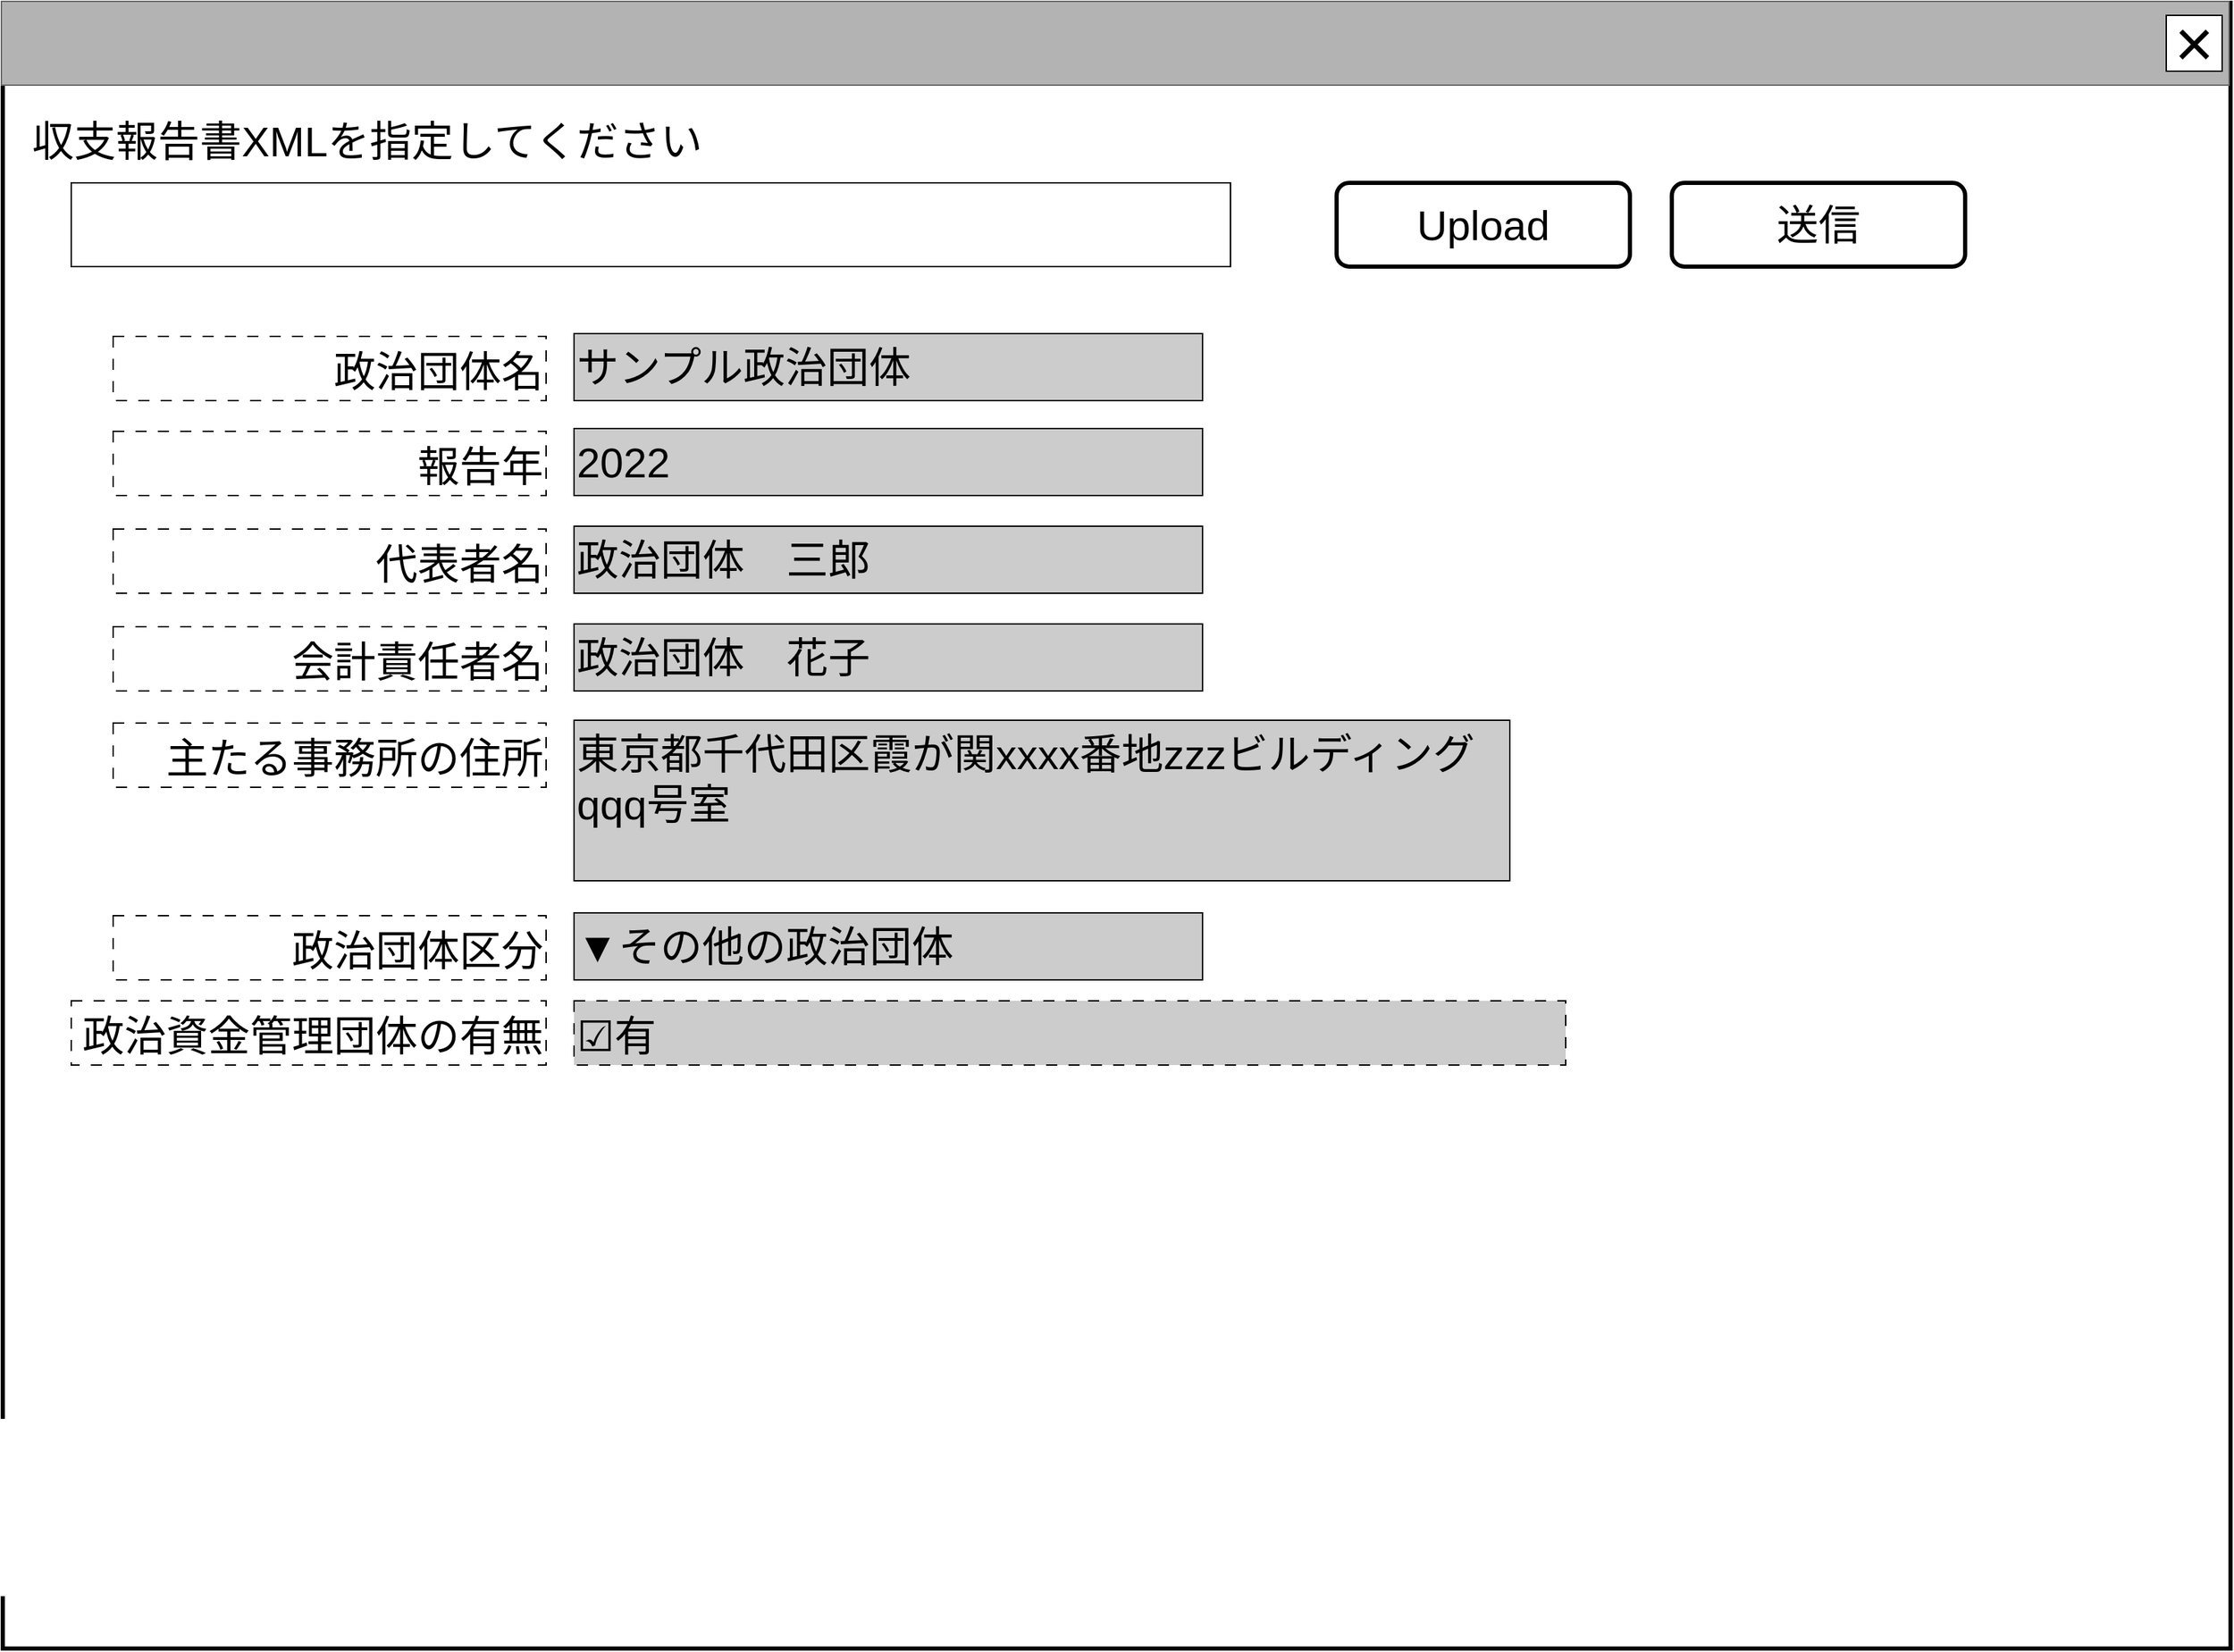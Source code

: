 <mxfile version="23.0.2" type="device">
  <diagram name="ページ1" id="LE8fIzdrHe0wcv1LTvfw">
    <mxGraphModel dx="1700" dy="1004" grid="1" gridSize="10" guides="1" tooltips="1" connect="1" arrows="1" fold="1" page="1" pageScale="1" pageWidth="1600" pageHeight="1200" math="0" shadow="0">
      <root>
        <mxCell id="0" />
        <mxCell id="cFaB45KztUIKXS-_cTrr-4" value="背景" style="locked=1;" parent="0" visible="0" />
        <mxCell id="cFaB45KztUIKXS-_cTrr-5" value="" style="rounded=0;whiteSpace=wrap;html=1;strokeWidth=3;" parent="cFaB45KztUIKXS-_cTrr-4" vertex="1">
          <mxGeometry x="1" y="1" width="1595" height="1180" as="geometry" />
        </mxCell>
        <mxCell id="cFaB45KztUIKXS-_cTrr-6" value="" style="rounded=0;whiteSpace=wrap;html=1;fillColor=#B3B3B3;fontColor=#333333;strokeColor=#666666;" parent="cFaB45KztUIKXS-_cTrr-4" vertex="1">
          <mxGeometry width="1595" height="60" as="geometry" />
        </mxCell>
        <mxCell id="cFaB45KztUIKXS-_cTrr-7" value="&lt;font style=&quot;font-size: 48px;&quot;&gt;×&lt;/font&gt;" style="rounded=0;whiteSpace=wrap;html=1;" parent="cFaB45KztUIKXS-_cTrr-4" vertex="1">
          <mxGeometry x="1550" y="10" width="40" height="40" as="geometry" />
        </mxCell>
        <mxCell id="cFaB45KztUIKXS-_cTrr-8" value="" style="rounded=0;whiteSpace=wrap;html=1;" parent="cFaB45KztUIKXS-_cTrr-4" vertex="1">
          <mxGeometry x="830" y="670" width="120" height="60" as="geometry" />
        </mxCell>
        <mxCell id="cFaB45KztUIKXS-_cTrr-9" value="ウインドウ" style="locked=1;" parent="0" />
        <mxCell id="cFaB45KztUIKXS-_cTrr-10" value="" style="rounded=0;whiteSpace=wrap;html=1;strokeWidth=3;" parent="cFaB45KztUIKXS-_cTrr-9" vertex="1">
          <mxGeometry x="1" y="1" width="1595" height="1179" as="geometry" />
        </mxCell>
        <mxCell id="cFaB45KztUIKXS-_cTrr-11" value="" style="rounded=0;whiteSpace=wrap;html=1;fillColor=#B3B3B3;fontColor=#333333;strokeColor=#666666;" parent="cFaB45KztUIKXS-_cTrr-9" vertex="1">
          <mxGeometry width="1595" height="60" as="geometry" />
        </mxCell>
        <mxCell id="cFaB45KztUIKXS-_cTrr-12" value="&lt;font style=&quot;font-size: 48px;&quot;&gt;×&lt;/font&gt;" style="rounded=0;whiteSpace=wrap;html=1;" parent="cFaB45KztUIKXS-_cTrr-9" vertex="1">
          <mxGeometry x="1550" y="10" width="40" height="40" as="geometry" />
        </mxCell>
        <mxCell id="cFaB45KztUIKXS-_cTrr-14" value="名称未設定レイヤ" style="" parent="0" />
        <mxCell id="-aRjbIlAvJyihVMSlcDC-142" value="&lt;span style=&quot;font-size: 30px;&quot;&gt;Upload&lt;/span&gt;" style="rounded=1;whiteSpace=wrap;html=1;fillColor=#FFFFFF;strokeWidth=3;" parent="cFaB45KztUIKXS-_cTrr-14" vertex="1">
          <mxGeometry x="956" y="130" width="210" height="60" as="geometry" />
        </mxCell>
        <mxCell id="XEzsyxBTXAWv2MW_PeDP-0" value="&lt;span style=&quot;font-size: 30px;&quot;&gt;収支報告書XMLを指定してください&lt;/span&gt;" style="text;html=1;strokeColor=none;fillColor=none;align=left;verticalAlign=middle;whiteSpace=wrap;rounded=0;" parent="cFaB45KztUIKXS-_cTrr-14" vertex="1">
          <mxGeometry x="20" y="80" width="570" height="40" as="geometry" />
        </mxCell>
        <mxCell id="XEzsyxBTXAWv2MW_PeDP-2" value="" style="rounded=0;whiteSpace=wrap;html=1;" parent="cFaB45KztUIKXS-_cTrr-14" vertex="1">
          <mxGeometry x="50" y="130" width="830" height="60" as="geometry" />
        </mxCell>
        <mxCell id="f6X1oh0iCQBrm1oztUXl-0" value="&lt;span style=&quot;font-size: 30px;&quot;&gt;送信&lt;/span&gt;" style="rounded=1;whiteSpace=wrap;html=1;fillColor=#FFFFFF;strokeWidth=3;" parent="cFaB45KztUIKXS-_cTrr-14" vertex="1">
          <mxGeometry x="1196" y="130" width="210" height="60" as="geometry" />
        </mxCell>
        <mxCell id="f6X1oh0iCQBrm1oztUXl-1" value="&lt;span style=&quot;font-size: 30px;&quot;&gt;政治団体名&lt;/span&gt;" style="rounded=0;whiteSpace=wrap;html=1;align=right;dashed=1;dashPattern=8 8;verticalAlign=bottom;" parent="cFaB45KztUIKXS-_cTrr-14" vertex="1">
          <mxGeometry x="80" y="240" width="310" height="46" as="geometry" />
        </mxCell>
        <mxCell id="f6X1oh0iCQBrm1oztUXl-2" value="&lt;font style=&quot;font-size: 30px;&quot;&gt;サンプル政治団体&lt;/font&gt;" style="rounded=0;whiteSpace=wrap;html=1;align=left;fillColor=#CCCCCC;" parent="cFaB45KztUIKXS-_cTrr-14" vertex="1">
          <mxGeometry x="410" y="238" width="450" height="48" as="geometry" />
        </mxCell>
        <mxCell id="f6X1oh0iCQBrm1oztUXl-3" value="&lt;span style=&quot;font-size: 30px;&quot;&gt;報告年&lt;/span&gt;" style="rounded=0;whiteSpace=wrap;html=1;align=right;dashed=1;dashPattern=8 8;verticalAlign=bottom;" parent="cFaB45KztUIKXS-_cTrr-14" vertex="1">
          <mxGeometry x="80" y="308" width="310" height="46" as="geometry" />
        </mxCell>
        <mxCell id="f6X1oh0iCQBrm1oztUXl-4" value="&lt;font style=&quot;font-size: 30px;&quot;&gt;2022&lt;/font&gt;" style="rounded=0;whiteSpace=wrap;html=1;align=left;fillColor=#CCCCCC;" parent="cFaB45KztUIKXS-_cTrr-14" vertex="1">
          <mxGeometry x="410" y="306" width="450" height="48" as="geometry" />
        </mxCell>
        <mxCell id="f6X1oh0iCQBrm1oztUXl-5" value="&lt;span style=&quot;font-size: 30px;&quot;&gt;代表者名&lt;/span&gt;" style="rounded=0;whiteSpace=wrap;html=1;align=right;dashed=1;dashPattern=8 8;verticalAlign=bottom;" parent="cFaB45KztUIKXS-_cTrr-14" vertex="1">
          <mxGeometry x="80" y="378" width="310" height="46" as="geometry" />
        </mxCell>
        <mxCell id="f6X1oh0iCQBrm1oztUXl-6" value="&lt;font style=&quot;font-size: 30px;&quot;&gt;政治団体　三郎&lt;/font&gt;" style="rounded=0;whiteSpace=wrap;html=1;align=left;fillColor=#CCCCCC;" parent="cFaB45KztUIKXS-_cTrr-14" vertex="1">
          <mxGeometry x="410" y="376" width="450" height="48" as="geometry" />
        </mxCell>
        <mxCell id="f6X1oh0iCQBrm1oztUXl-7" value="&lt;span style=&quot;font-size: 30px;&quot;&gt;会計責任者名&lt;/span&gt;" style="rounded=0;whiteSpace=wrap;html=1;align=right;dashed=1;dashPattern=8 8;verticalAlign=bottom;" parent="cFaB45KztUIKXS-_cTrr-14" vertex="1">
          <mxGeometry x="80" y="448" width="310" height="46" as="geometry" />
        </mxCell>
        <mxCell id="f6X1oh0iCQBrm1oztUXl-8" value="&lt;font style=&quot;font-size: 30px;&quot;&gt;政治団体　花子&lt;/font&gt;" style="rounded=0;whiteSpace=wrap;html=1;align=left;fillColor=#CCCCCC;" parent="cFaB45KztUIKXS-_cTrr-14" vertex="1">
          <mxGeometry x="410" y="446" width="450" height="48" as="geometry" />
        </mxCell>
        <mxCell id="f6X1oh0iCQBrm1oztUXl-9" value="&lt;span style=&quot;font-size: 30px;&quot;&gt;政治団体区分&lt;/span&gt;" style="rounded=0;whiteSpace=wrap;html=1;align=right;dashed=1;dashPattern=8 8;verticalAlign=bottom;" parent="cFaB45KztUIKXS-_cTrr-14" vertex="1">
          <mxGeometry x="80" y="655" width="310" height="46" as="geometry" />
        </mxCell>
        <mxCell id="f6X1oh0iCQBrm1oztUXl-10" value="&lt;font style=&quot;font-size: 30px;&quot;&gt;▼その他の政治団体&lt;/font&gt;" style="rounded=0;whiteSpace=wrap;html=1;align=left;fillColor=#CCCCCC;" parent="cFaB45KztUIKXS-_cTrr-14" vertex="1">
          <mxGeometry x="410" y="653" width="450" height="48" as="geometry" />
        </mxCell>
        <mxCell id="gHv3RBwYPL7SlMYccCQ1-0" value="&lt;span style=&quot;font-size: 30px;&quot;&gt;政治資金管理団体の有無&lt;/span&gt;" style="rounded=0;whiteSpace=wrap;html=1;align=right;dashed=1;dashPattern=8 8;verticalAlign=bottom;" parent="cFaB45KztUIKXS-_cTrr-14" vertex="1">
          <mxGeometry x="50" y="716" width="340" height="46" as="geometry" />
        </mxCell>
        <mxCell id="gHv3RBwYPL7SlMYccCQ1-1" value="&lt;span style=&quot;font-size: 30px;&quot;&gt;☑有&lt;/span&gt;" style="rounded=0;whiteSpace=wrap;html=1;align=left;dashed=1;dashPattern=8 8;verticalAlign=bottom;fillColor=#CCCCCC;" parent="cFaB45KztUIKXS-_cTrr-14" vertex="1">
          <mxGeometry x="410" y="716" width="710" height="46" as="geometry" />
        </mxCell>
        <mxCell id="OxRL2sapqF7QnJSAGrnc-0" value="&lt;span style=&quot;font-size: 30px;&quot;&gt;主たる事務所の住所&lt;/span&gt;" style="rounded=0;whiteSpace=wrap;html=1;align=right;dashed=1;dashPattern=8 8;verticalAlign=bottom;" vertex="1" parent="cFaB45KztUIKXS-_cTrr-14">
          <mxGeometry x="80" y="517" width="310" height="46" as="geometry" />
        </mxCell>
        <mxCell id="OxRL2sapqF7QnJSAGrnc-1" value="&lt;font style=&quot;font-size: 30px;&quot;&gt;東京都千代田区霞が関xxxx番地zzzビルディングqqq号室&lt;/font&gt;" style="rounded=0;whiteSpace=wrap;html=1;align=left;fillColor=#CCCCCC;verticalAlign=top;" vertex="1" parent="cFaB45KztUIKXS-_cTrr-14">
          <mxGeometry x="410" y="515" width="670" height="115" as="geometry" />
        </mxCell>
      </root>
    </mxGraphModel>
  </diagram>
</mxfile>
